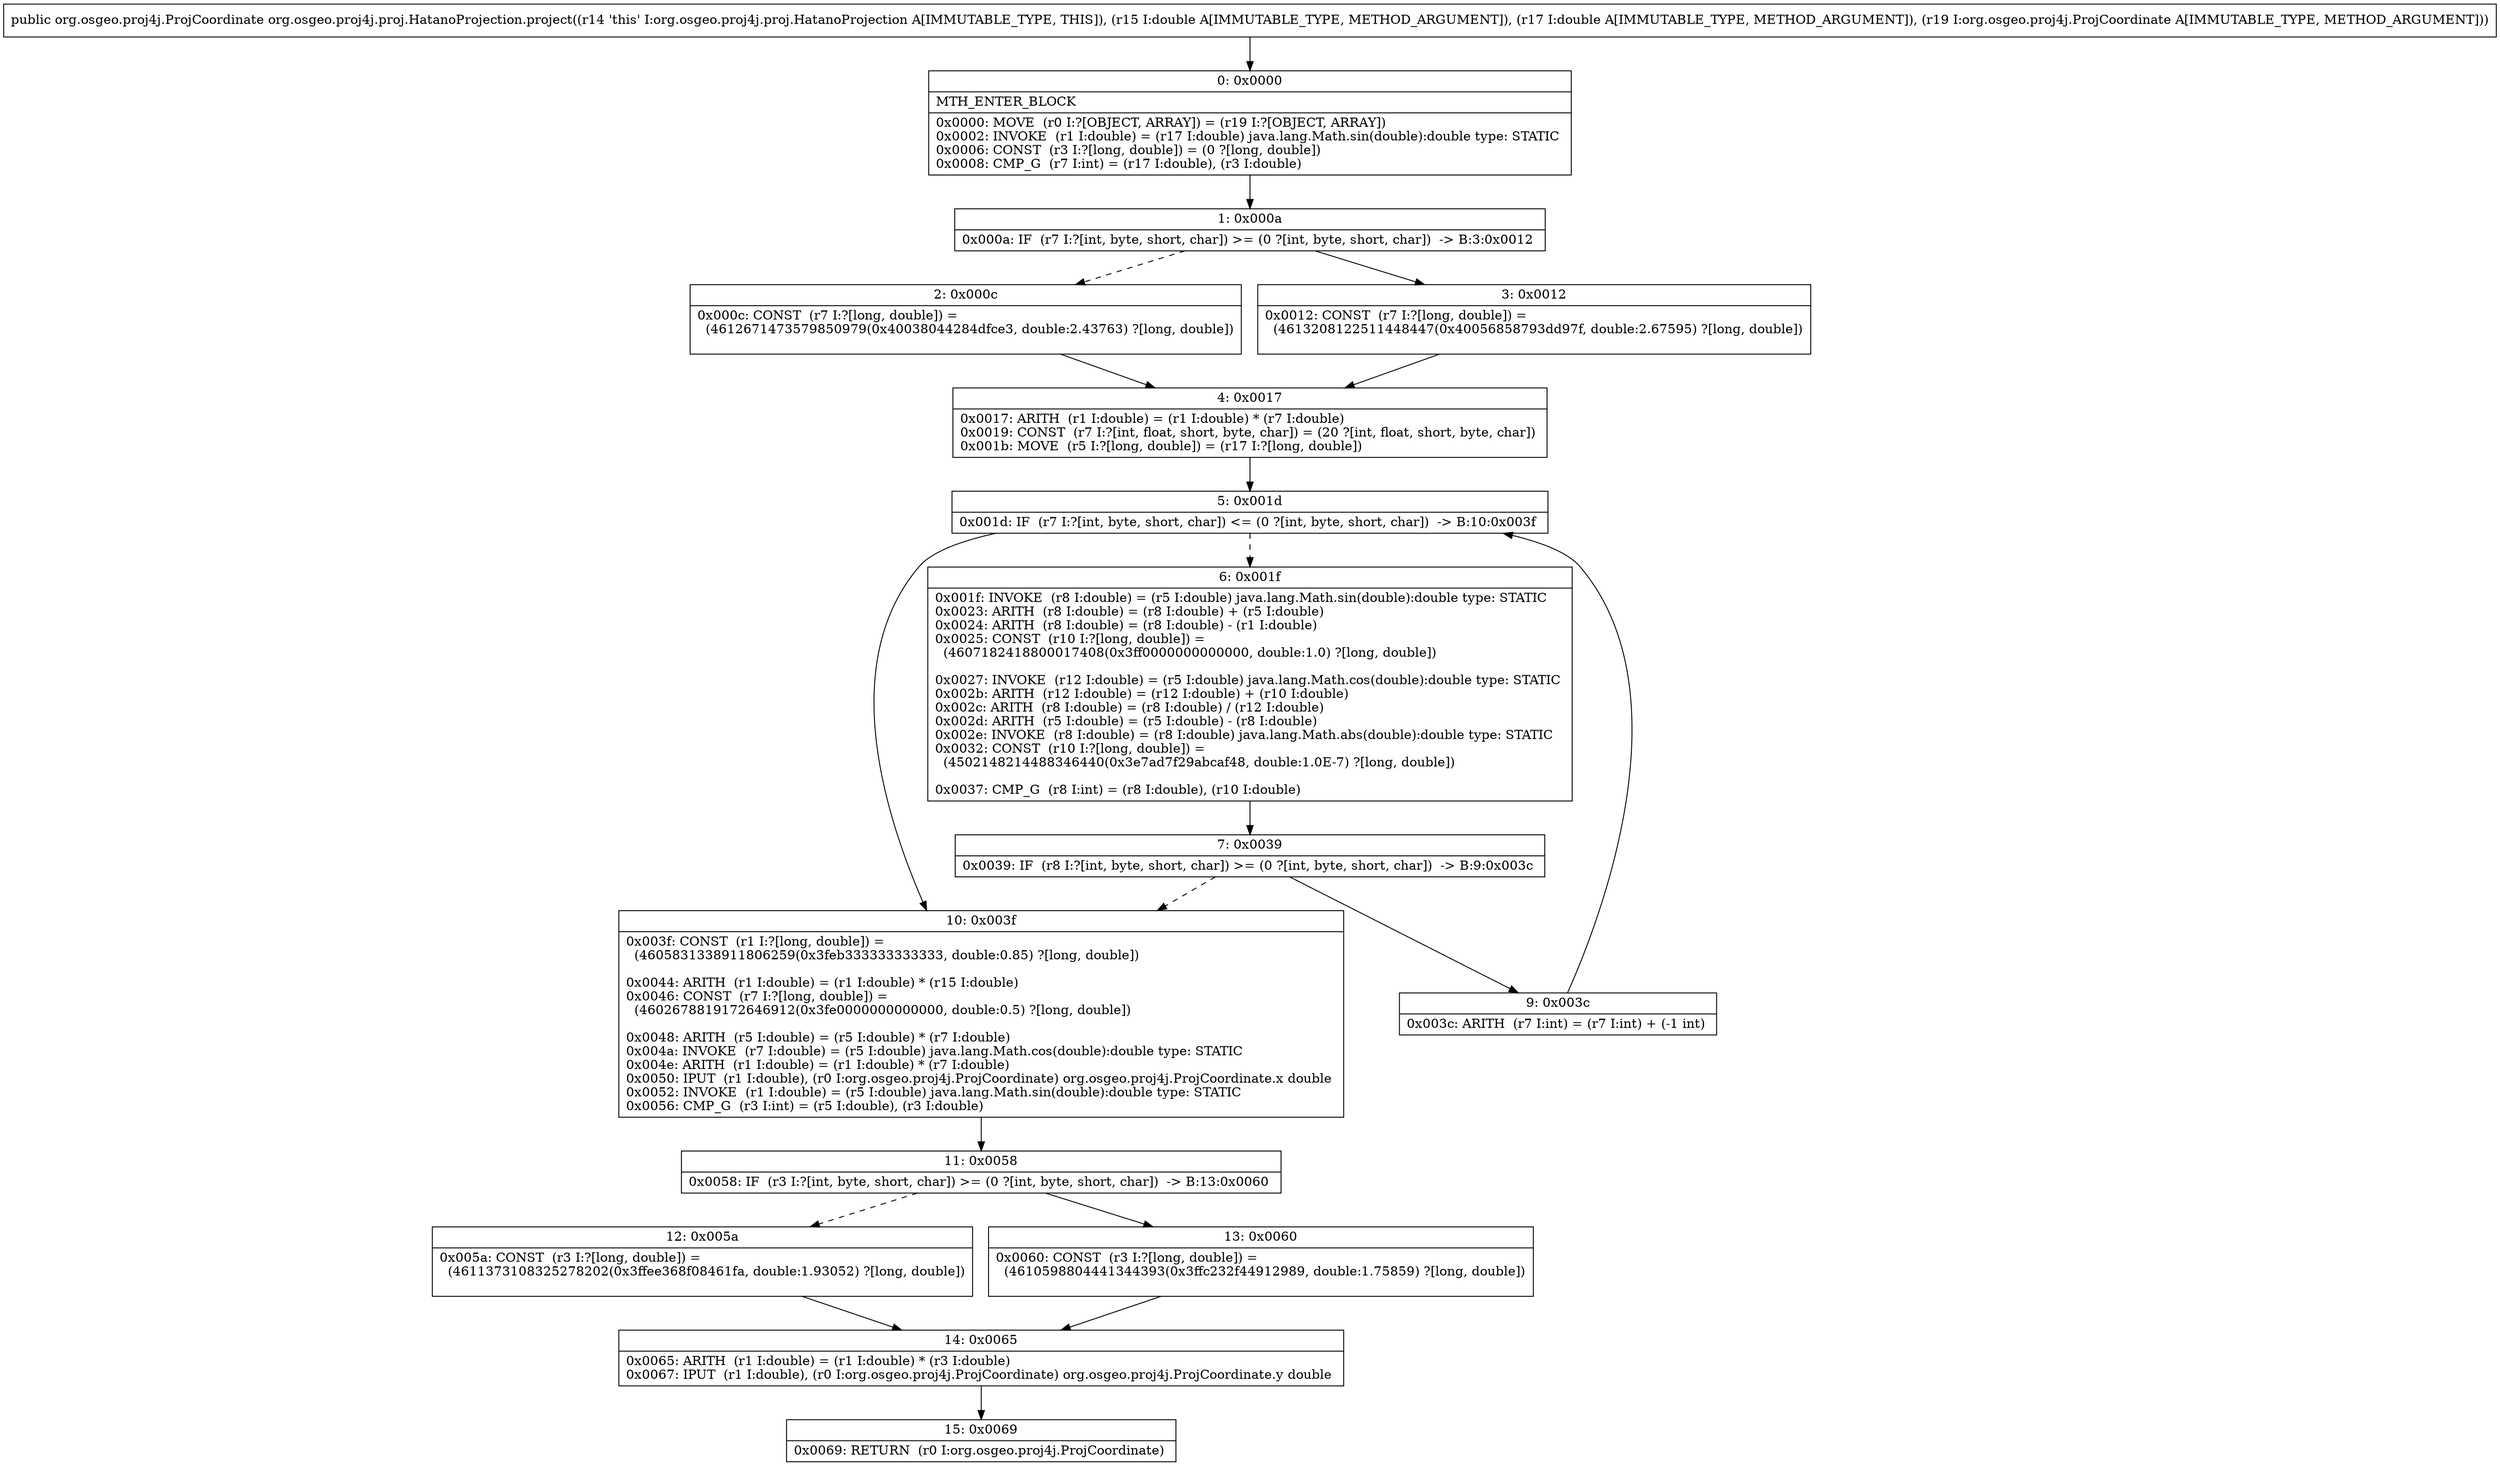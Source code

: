 digraph "CFG fororg.osgeo.proj4j.proj.HatanoProjection.project(DDLorg\/osgeo\/proj4j\/ProjCoordinate;)Lorg\/osgeo\/proj4j\/ProjCoordinate;" {
Node_0 [shape=record,label="{0\:\ 0x0000|MTH_ENTER_BLOCK\l|0x0000: MOVE  (r0 I:?[OBJECT, ARRAY]) = (r19 I:?[OBJECT, ARRAY]) \l0x0002: INVOKE  (r1 I:double) = (r17 I:double) java.lang.Math.sin(double):double type: STATIC \l0x0006: CONST  (r3 I:?[long, double]) = (0 ?[long, double]) \l0x0008: CMP_G  (r7 I:int) = (r17 I:double), (r3 I:double) \l}"];
Node_1 [shape=record,label="{1\:\ 0x000a|0x000a: IF  (r7 I:?[int, byte, short, char]) \>= (0 ?[int, byte, short, char])  \-\> B:3:0x0012 \l}"];
Node_2 [shape=record,label="{2\:\ 0x000c|0x000c: CONST  (r7 I:?[long, double]) = \l  (4612671473579850979(0x40038044284dfce3, double:2.43763) ?[long, double])\l \l}"];
Node_3 [shape=record,label="{3\:\ 0x0012|0x0012: CONST  (r7 I:?[long, double]) = \l  (4613208122511448447(0x40056858793dd97f, double:2.67595) ?[long, double])\l \l}"];
Node_4 [shape=record,label="{4\:\ 0x0017|0x0017: ARITH  (r1 I:double) = (r1 I:double) * (r7 I:double) \l0x0019: CONST  (r7 I:?[int, float, short, byte, char]) = (20 ?[int, float, short, byte, char]) \l0x001b: MOVE  (r5 I:?[long, double]) = (r17 I:?[long, double]) \l}"];
Node_5 [shape=record,label="{5\:\ 0x001d|0x001d: IF  (r7 I:?[int, byte, short, char]) \<= (0 ?[int, byte, short, char])  \-\> B:10:0x003f \l}"];
Node_6 [shape=record,label="{6\:\ 0x001f|0x001f: INVOKE  (r8 I:double) = (r5 I:double) java.lang.Math.sin(double):double type: STATIC \l0x0023: ARITH  (r8 I:double) = (r8 I:double) + (r5 I:double) \l0x0024: ARITH  (r8 I:double) = (r8 I:double) \- (r1 I:double) \l0x0025: CONST  (r10 I:?[long, double]) = \l  (4607182418800017408(0x3ff0000000000000, double:1.0) ?[long, double])\l \l0x0027: INVOKE  (r12 I:double) = (r5 I:double) java.lang.Math.cos(double):double type: STATIC \l0x002b: ARITH  (r12 I:double) = (r12 I:double) + (r10 I:double) \l0x002c: ARITH  (r8 I:double) = (r8 I:double) \/ (r12 I:double) \l0x002d: ARITH  (r5 I:double) = (r5 I:double) \- (r8 I:double) \l0x002e: INVOKE  (r8 I:double) = (r8 I:double) java.lang.Math.abs(double):double type: STATIC \l0x0032: CONST  (r10 I:?[long, double]) = \l  (4502148214488346440(0x3e7ad7f29abcaf48, double:1.0E\-7) ?[long, double])\l \l0x0037: CMP_G  (r8 I:int) = (r8 I:double), (r10 I:double) \l}"];
Node_7 [shape=record,label="{7\:\ 0x0039|0x0039: IF  (r8 I:?[int, byte, short, char]) \>= (0 ?[int, byte, short, char])  \-\> B:9:0x003c \l}"];
Node_9 [shape=record,label="{9\:\ 0x003c|0x003c: ARITH  (r7 I:int) = (r7 I:int) + (\-1 int) \l}"];
Node_10 [shape=record,label="{10\:\ 0x003f|0x003f: CONST  (r1 I:?[long, double]) = \l  (4605831338911806259(0x3feb333333333333, double:0.85) ?[long, double])\l \l0x0044: ARITH  (r1 I:double) = (r1 I:double) * (r15 I:double) \l0x0046: CONST  (r7 I:?[long, double]) = \l  (4602678819172646912(0x3fe0000000000000, double:0.5) ?[long, double])\l \l0x0048: ARITH  (r5 I:double) = (r5 I:double) * (r7 I:double) \l0x004a: INVOKE  (r7 I:double) = (r5 I:double) java.lang.Math.cos(double):double type: STATIC \l0x004e: ARITH  (r1 I:double) = (r1 I:double) * (r7 I:double) \l0x0050: IPUT  (r1 I:double), (r0 I:org.osgeo.proj4j.ProjCoordinate) org.osgeo.proj4j.ProjCoordinate.x double \l0x0052: INVOKE  (r1 I:double) = (r5 I:double) java.lang.Math.sin(double):double type: STATIC \l0x0056: CMP_G  (r3 I:int) = (r5 I:double), (r3 I:double) \l}"];
Node_11 [shape=record,label="{11\:\ 0x0058|0x0058: IF  (r3 I:?[int, byte, short, char]) \>= (0 ?[int, byte, short, char])  \-\> B:13:0x0060 \l}"];
Node_12 [shape=record,label="{12\:\ 0x005a|0x005a: CONST  (r3 I:?[long, double]) = \l  (4611373108325278202(0x3ffee368f08461fa, double:1.93052) ?[long, double])\l \l}"];
Node_13 [shape=record,label="{13\:\ 0x0060|0x0060: CONST  (r3 I:?[long, double]) = \l  (4610598804441344393(0x3ffc232f44912989, double:1.75859) ?[long, double])\l \l}"];
Node_14 [shape=record,label="{14\:\ 0x0065|0x0065: ARITH  (r1 I:double) = (r1 I:double) * (r3 I:double) \l0x0067: IPUT  (r1 I:double), (r0 I:org.osgeo.proj4j.ProjCoordinate) org.osgeo.proj4j.ProjCoordinate.y double \l}"];
Node_15 [shape=record,label="{15\:\ 0x0069|0x0069: RETURN  (r0 I:org.osgeo.proj4j.ProjCoordinate) \l}"];
MethodNode[shape=record,label="{public org.osgeo.proj4j.ProjCoordinate org.osgeo.proj4j.proj.HatanoProjection.project((r14 'this' I:org.osgeo.proj4j.proj.HatanoProjection A[IMMUTABLE_TYPE, THIS]), (r15 I:double A[IMMUTABLE_TYPE, METHOD_ARGUMENT]), (r17 I:double A[IMMUTABLE_TYPE, METHOD_ARGUMENT]), (r19 I:org.osgeo.proj4j.ProjCoordinate A[IMMUTABLE_TYPE, METHOD_ARGUMENT])) }"];
MethodNode -> Node_0;
Node_0 -> Node_1;
Node_1 -> Node_2[style=dashed];
Node_1 -> Node_3;
Node_2 -> Node_4;
Node_3 -> Node_4;
Node_4 -> Node_5;
Node_5 -> Node_6[style=dashed];
Node_5 -> Node_10;
Node_6 -> Node_7;
Node_7 -> Node_9;
Node_7 -> Node_10[style=dashed];
Node_9 -> Node_5;
Node_10 -> Node_11;
Node_11 -> Node_12[style=dashed];
Node_11 -> Node_13;
Node_12 -> Node_14;
Node_13 -> Node_14;
Node_14 -> Node_15;
}

